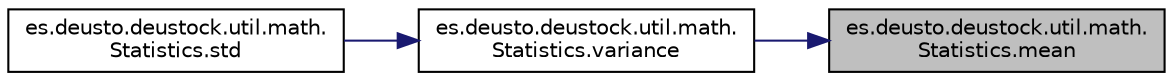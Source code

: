 digraph "es.deusto.deustock.util.math.Statistics.mean"
{
 // LATEX_PDF_SIZE
  edge [fontname="Helvetica",fontsize="10",labelfontname="Helvetica",labelfontsize="10"];
  node [fontname="Helvetica",fontsize="10",shape=record];
  rankdir="RL";
  Node1 [label="es.deusto.deustock.util.math.\lStatistics.mean",height=0.2,width=0.4,color="black", fillcolor="grey75", style="filled", fontcolor="black",tooltip=" "];
  Node1 -> Node2 [dir="back",color="midnightblue",fontsize="10",style="solid",fontname="Helvetica"];
  Node2 [label="es.deusto.deustock.util.math.\lStatistics.variance",height=0.2,width=0.4,color="black", fillcolor="white", style="filled",URL="$classes_1_1deusto_1_1deustock_1_1util_1_1math_1_1_statistics.html#ab1198b65a3aa381ae8cd8420f7ca07c5",tooltip=" "];
  Node2 -> Node3 [dir="back",color="midnightblue",fontsize="10",style="solid",fontname="Helvetica"];
  Node3 [label="es.deusto.deustock.util.math.\lStatistics.std",height=0.2,width=0.4,color="black", fillcolor="white", style="filled",URL="$classes_1_1deusto_1_1deustock_1_1util_1_1math_1_1_statistics.html#a1c0d604df13b480a46733ccb838009be",tooltip=" "];
}
